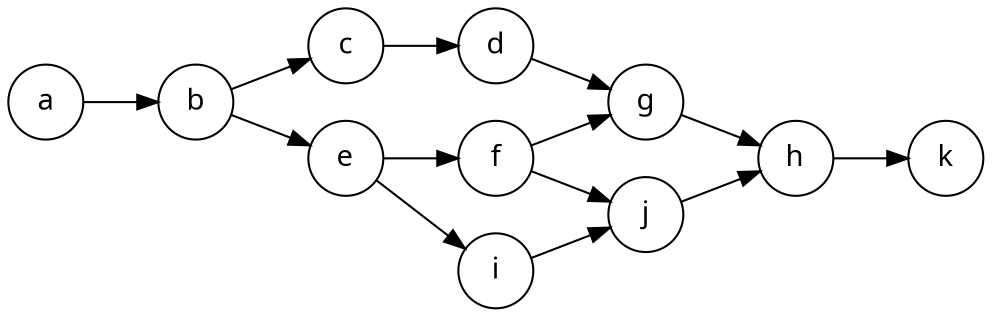 //! dot
digraph "d" { rankdir=LR;
    node [fontname="Fira Sans", shape=circle];
    a -> b -> c -> d -> g -> h;
         b -> e -> f -> g;
	      e -> i -> j -> h -> k;
	           f -> j;
}
